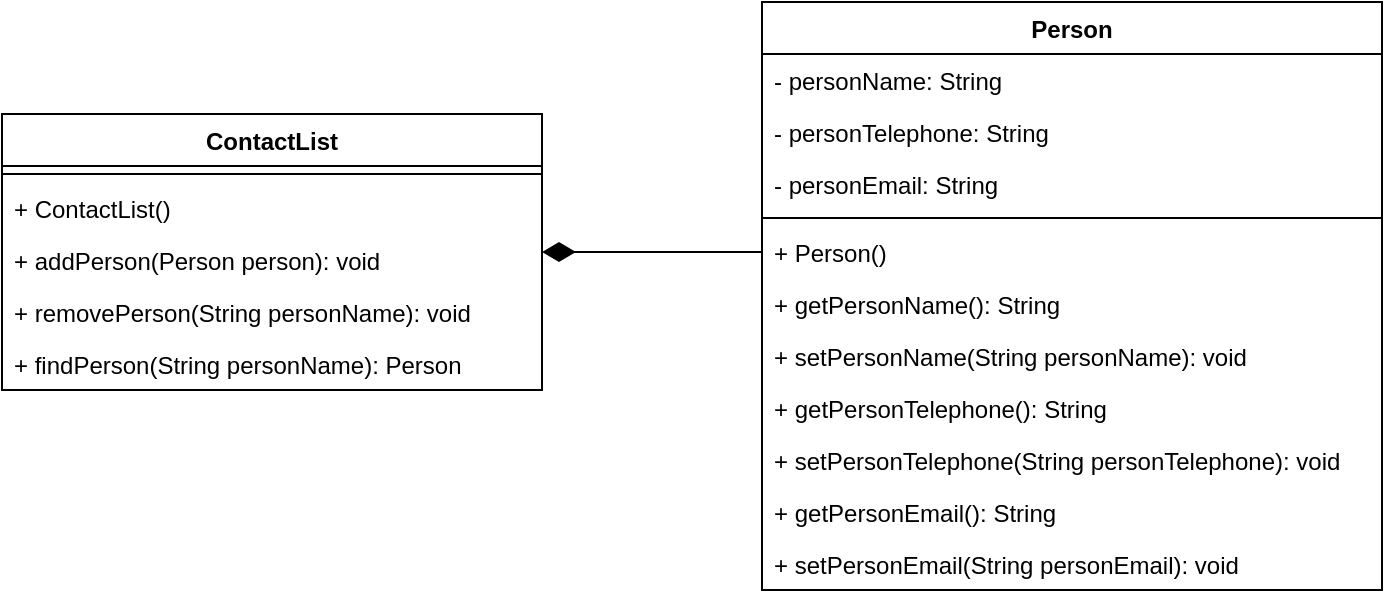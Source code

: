 <mxfile version="24.0.7" type="device">
  <diagram name="Page-1" id="UpomTnVmJtwdyLqvRxvD">
    <mxGraphModel dx="1434" dy="792" grid="1" gridSize="10" guides="1" tooltips="1" connect="1" arrows="1" fold="1" page="1" pageScale="1" pageWidth="850" pageHeight="1100" math="0" shadow="0">
      <root>
        <mxCell id="0" />
        <mxCell id="1" parent="0" />
        <mxCell id="pSpf9a2Rjn6q1B_NMrBl-1" value="ContactList" style="swimlane;fontStyle=1;align=center;verticalAlign=top;childLayout=stackLayout;horizontal=1;startSize=26;horizontalStack=0;resizeParent=1;resizeParentMax=0;resizeLast=0;collapsible=1;marginBottom=0;whiteSpace=wrap;html=1;" vertex="1" parent="1">
          <mxGeometry x="100" y="186" width="270" height="138" as="geometry" />
        </mxCell>
        <mxCell id="pSpf9a2Rjn6q1B_NMrBl-3" value="" style="line;strokeWidth=1;fillColor=none;align=left;verticalAlign=middle;spacingTop=-1;spacingLeft=3;spacingRight=3;rotatable=0;labelPosition=right;points=[];portConstraint=eastwest;strokeColor=inherit;" vertex="1" parent="pSpf9a2Rjn6q1B_NMrBl-1">
          <mxGeometry y="26" width="270" height="8" as="geometry" />
        </mxCell>
        <mxCell id="pSpf9a2Rjn6q1B_NMrBl-4" value="+ ContactList()" style="text;strokeColor=none;fillColor=none;align=left;verticalAlign=top;spacingLeft=4;spacingRight=4;overflow=hidden;rotatable=0;points=[[0,0.5],[1,0.5]];portConstraint=eastwest;whiteSpace=wrap;html=1;" vertex="1" parent="pSpf9a2Rjn6q1B_NMrBl-1">
          <mxGeometry y="34" width="270" height="26" as="geometry" />
        </mxCell>
        <mxCell id="pSpf9a2Rjn6q1B_NMrBl-5" value="+ addPerson(Person person): void" style="text;strokeColor=none;fillColor=none;align=left;verticalAlign=top;spacingLeft=4;spacingRight=4;overflow=hidden;rotatable=0;points=[[0,0.5],[1,0.5]];portConstraint=eastwest;whiteSpace=wrap;html=1;" vertex="1" parent="pSpf9a2Rjn6q1B_NMrBl-1">
          <mxGeometry y="60" width="270" height="26" as="geometry" />
        </mxCell>
        <mxCell id="pSpf9a2Rjn6q1B_NMrBl-7" value="+ removePerson(String personName): void" style="text;strokeColor=none;fillColor=none;align=left;verticalAlign=top;spacingLeft=4;spacingRight=4;overflow=hidden;rotatable=0;points=[[0,0.5],[1,0.5]];portConstraint=eastwest;whiteSpace=wrap;html=1;" vertex="1" parent="pSpf9a2Rjn6q1B_NMrBl-1">
          <mxGeometry y="86" width="270" height="26" as="geometry" />
        </mxCell>
        <mxCell id="pSpf9a2Rjn6q1B_NMrBl-8" value="+ findPerson(String personName): Person" style="text;strokeColor=none;fillColor=none;align=left;verticalAlign=top;spacingLeft=4;spacingRight=4;overflow=hidden;rotatable=0;points=[[0,0.5],[1,0.5]];portConstraint=eastwest;whiteSpace=wrap;html=1;" vertex="1" parent="pSpf9a2Rjn6q1B_NMrBl-1">
          <mxGeometry y="112" width="270" height="26" as="geometry" />
        </mxCell>
        <mxCell id="pSpf9a2Rjn6q1B_NMrBl-9" value="Person" style="swimlane;fontStyle=1;align=center;verticalAlign=top;childLayout=stackLayout;horizontal=1;startSize=26;horizontalStack=0;resizeParent=1;resizeParentMax=0;resizeLast=0;collapsible=1;marginBottom=0;whiteSpace=wrap;html=1;" vertex="1" parent="1">
          <mxGeometry x="480" y="130" width="310" height="294" as="geometry" />
        </mxCell>
        <mxCell id="pSpf9a2Rjn6q1B_NMrBl-10" value="- personName: String" style="text;strokeColor=none;fillColor=none;align=left;verticalAlign=top;spacingLeft=4;spacingRight=4;overflow=hidden;rotatable=0;points=[[0,0.5],[1,0.5]];portConstraint=eastwest;whiteSpace=wrap;html=1;" vertex="1" parent="pSpf9a2Rjn6q1B_NMrBl-9">
          <mxGeometry y="26" width="310" height="26" as="geometry" />
        </mxCell>
        <mxCell id="pSpf9a2Rjn6q1B_NMrBl-13" value="- personTelephone: String" style="text;strokeColor=none;fillColor=none;align=left;verticalAlign=top;spacingLeft=4;spacingRight=4;overflow=hidden;rotatable=0;points=[[0,0.5],[1,0.5]];portConstraint=eastwest;whiteSpace=wrap;html=1;" vertex="1" parent="pSpf9a2Rjn6q1B_NMrBl-9">
          <mxGeometry y="52" width="310" height="26" as="geometry" />
        </mxCell>
        <mxCell id="pSpf9a2Rjn6q1B_NMrBl-14" value="- personEmail: String" style="text;strokeColor=none;fillColor=none;align=left;verticalAlign=top;spacingLeft=4;spacingRight=4;overflow=hidden;rotatable=0;points=[[0,0.5],[1,0.5]];portConstraint=eastwest;whiteSpace=wrap;html=1;" vertex="1" parent="pSpf9a2Rjn6q1B_NMrBl-9">
          <mxGeometry y="78" width="310" height="26" as="geometry" />
        </mxCell>
        <mxCell id="pSpf9a2Rjn6q1B_NMrBl-11" value="" style="line;strokeWidth=1;fillColor=none;align=left;verticalAlign=middle;spacingTop=-1;spacingLeft=3;spacingRight=3;rotatable=0;labelPosition=right;points=[];portConstraint=eastwest;strokeColor=inherit;" vertex="1" parent="pSpf9a2Rjn6q1B_NMrBl-9">
          <mxGeometry y="104" width="310" height="8" as="geometry" />
        </mxCell>
        <mxCell id="pSpf9a2Rjn6q1B_NMrBl-12" value="+ Person()" style="text;strokeColor=none;fillColor=none;align=left;verticalAlign=top;spacingLeft=4;spacingRight=4;overflow=hidden;rotatable=0;points=[[0,0.5],[1,0.5]];portConstraint=eastwest;whiteSpace=wrap;html=1;" vertex="1" parent="pSpf9a2Rjn6q1B_NMrBl-9">
          <mxGeometry y="112" width="310" height="26" as="geometry" />
        </mxCell>
        <mxCell id="pSpf9a2Rjn6q1B_NMrBl-18" value="+ getPersonName(): String" style="text;strokeColor=none;fillColor=none;align=left;verticalAlign=top;spacingLeft=4;spacingRight=4;overflow=hidden;rotatable=0;points=[[0,0.5],[1,0.5]];portConstraint=eastwest;whiteSpace=wrap;html=1;" vertex="1" parent="pSpf9a2Rjn6q1B_NMrBl-9">
          <mxGeometry y="138" width="310" height="26" as="geometry" />
        </mxCell>
        <mxCell id="pSpf9a2Rjn6q1B_NMrBl-15" value="+ setPersonName(String personName): void" style="text;strokeColor=none;fillColor=none;align=left;verticalAlign=top;spacingLeft=4;spacingRight=4;overflow=hidden;rotatable=0;points=[[0,0.5],[1,0.5]];portConstraint=eastwest;whiteSpace=wrap;html=1;" vertex="1" parent="pSpf9a2Rjn6q1B_NMrBl-9">
          <mxGeometry y="164" width="310" height="26" as="geometry" />
        </mxCell>
        <mxCell id="pSpf9a2Rjn6q1B_NMrBl-19" value="+ getPersonTelephone(): String" style="text;strokeColor=none;fillColor=none;align=left;verticalAlign=top;spacingLeft=4;spacingRight=4;overflow=hidden;rotatable=0;points=[[0,0.5],[1,0.5]];portConstraint=eastwest;whiteSpace=wrap;html=1;" vertex="1" parent="pSpf9a2Rjn6q1B_NMrBl-9">
          <mxGeometry y="190" width="310" height="26" as="geometry" />
        </mxCell>
        <mxCell id="pSpf9a2Rjn6q1B_NMrBl-20" value="+ setPersonTelephone(String personTelephone): void" style="text;strokeColor=none;fillColor=none;align=left;verticalAlign=top;spacingLeft=4;spacingRight=4;overflow=hidden;rotatable=0;points=[[0,0.5],[1,0.5]];portConstraint=eastwest;whiteSpace=wrap;html=1;" vertex="1" parent="pSpf9a2Rjn6q1B_NMrBl-9">
          <mxGeometry y="216" width="310" height="26" as="geometry" />
        </mxCell>
        <mxCell id="pSpf9a2Rjn6q1B_NMrBl-21" value="+ getPersonEmail(): String" style="text;strokeColor=none;fillColor=none;align=left;verticalAlign=top;spacingLeft=4;spacingRight=4;overflow=hidden;rotatable=0;points=[[0,0.5],[1,0.5]];portConstraint=eastwest;whiteSpace=wrap;html=1;" vertex="1" parent="pSpf9a2Rjn6q1B_NMrBl-9">
          <mxGeometry y="242" width="310" height="26" as="geometry" />
        </mxCell>
        <mxCell id="pSpf9a2Rjn6q1B_NMrBl-22" value="+ setPersonEmail(String personEmail): void" style="text;strokeColor=none;fillColor=none;align=left;verticalAlign=top;spacingLeft=4;spacingRight=4;overflow=hidden;rotatable=0;points=[[0,0.5],[1,0.5]];portConstraint=eastwest;whiteSpace=wrap;html=1;" vertex="1" parent="pSpf9a2Rjn6q1B_NMrBl-9">
          <mxGeometry y="268" width="310" height="26" as="geometry" />
        </mxCell>
        <mxCell id="pSpf9a2Rjn6q1B_NMrBl-16" value="" style="endArrow=none;html=1;endSize=12;startArrow=diamondThin;startSize=14;startFill=1;edgeStyle=orthogonalEdgeStyle;align=left;verticalAlign=bottom;rounded=0;exitX=1;exitY=0.5;exitDx=0;exitDy=0;entryX=0;entryY=0.5;entryDx=0;entryDy=0;endFill=0;" edge="1" parent="1" source="pSpf9a2Rjn6q1B_NMrBl-1" target="pSpf9a2Rjn6q1B_NMrBl-12">
          <mxGeometry x="-1" y="3" relative="1" as="geometry">
            <mxPoint x="320" y="400" as="sourcePoint" />
            <mxPoint x="420" y="310" as="targetPoint" />
          </mxGeometry>
        </mxCell>
      </root>
    </mxGraphModel>
  </diagram>
</mxfile>
